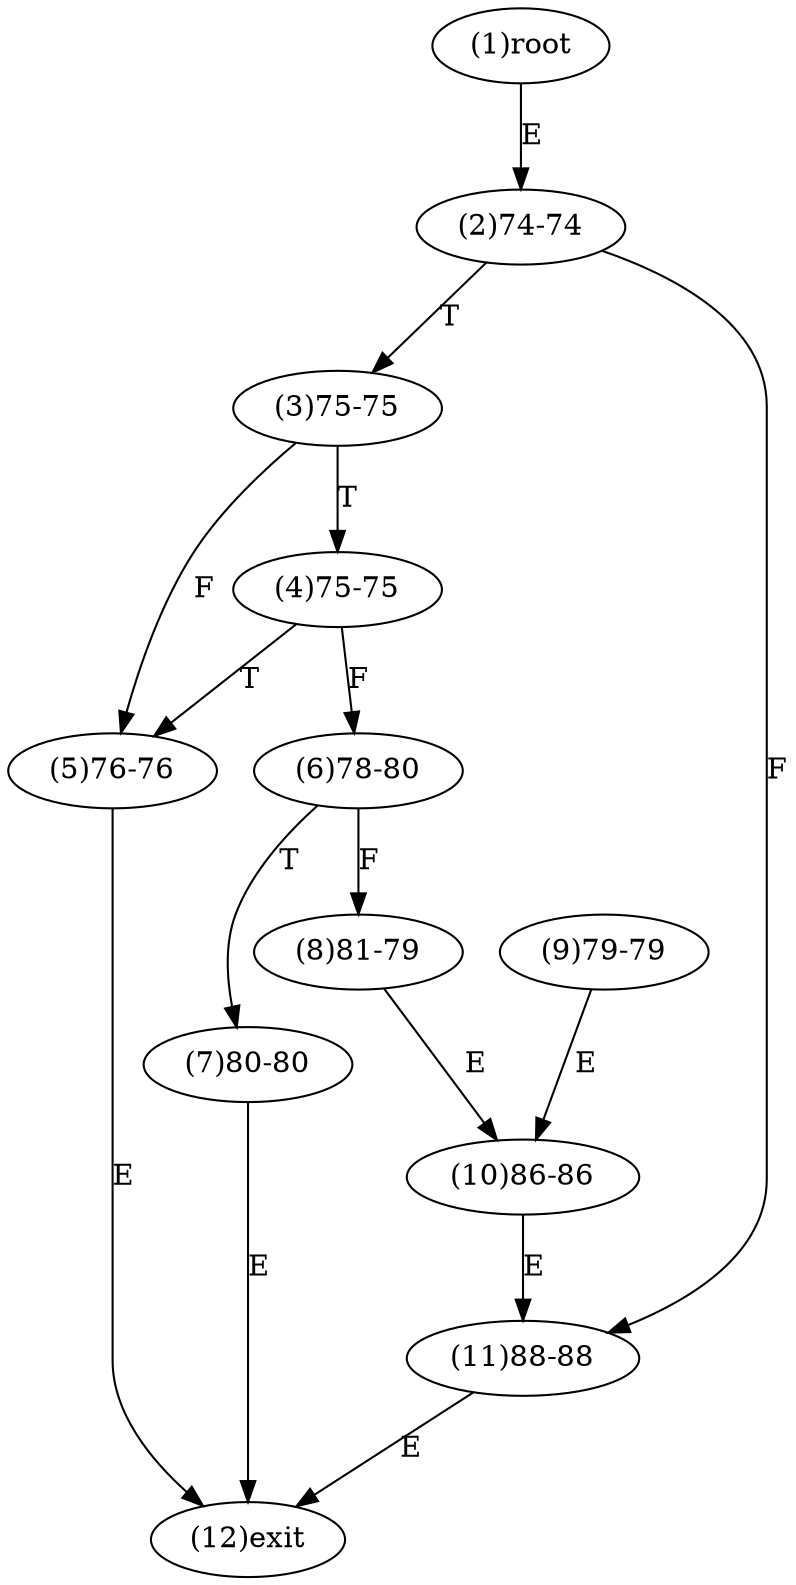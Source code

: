 digraph "" { 
1[ label="(1)root"];
2[ label="(2)74-74"];
3[ label="(3)75-75"];
4[ label="(4)75-75"];
5[ label="(5)76-76"];
6[ label="(6)78-80"];
7[ label="(7)80-80"];
8[ label="(8)81-79"];
9[ label="(9)79-79"];
10[ label="(10)86-86"];
11[ label="(11)88-88"];
12[ label="(12)exit"];
1->2[ label="E"];
2->11[ label="F"];
2->3[ label="T"];
3->5[ label="F"];
3->4[ label="T"];
4->6[ label="F"];
4->5[ label="T"];
5->12[ label="E"];
6->8[ label="F"];
6->7[ label="T"];
7->12[ label="E"];
8->10[ label="E"];
9->10[ label="E"];
10->11[ label="E"];
11->12[ label="E"];
}